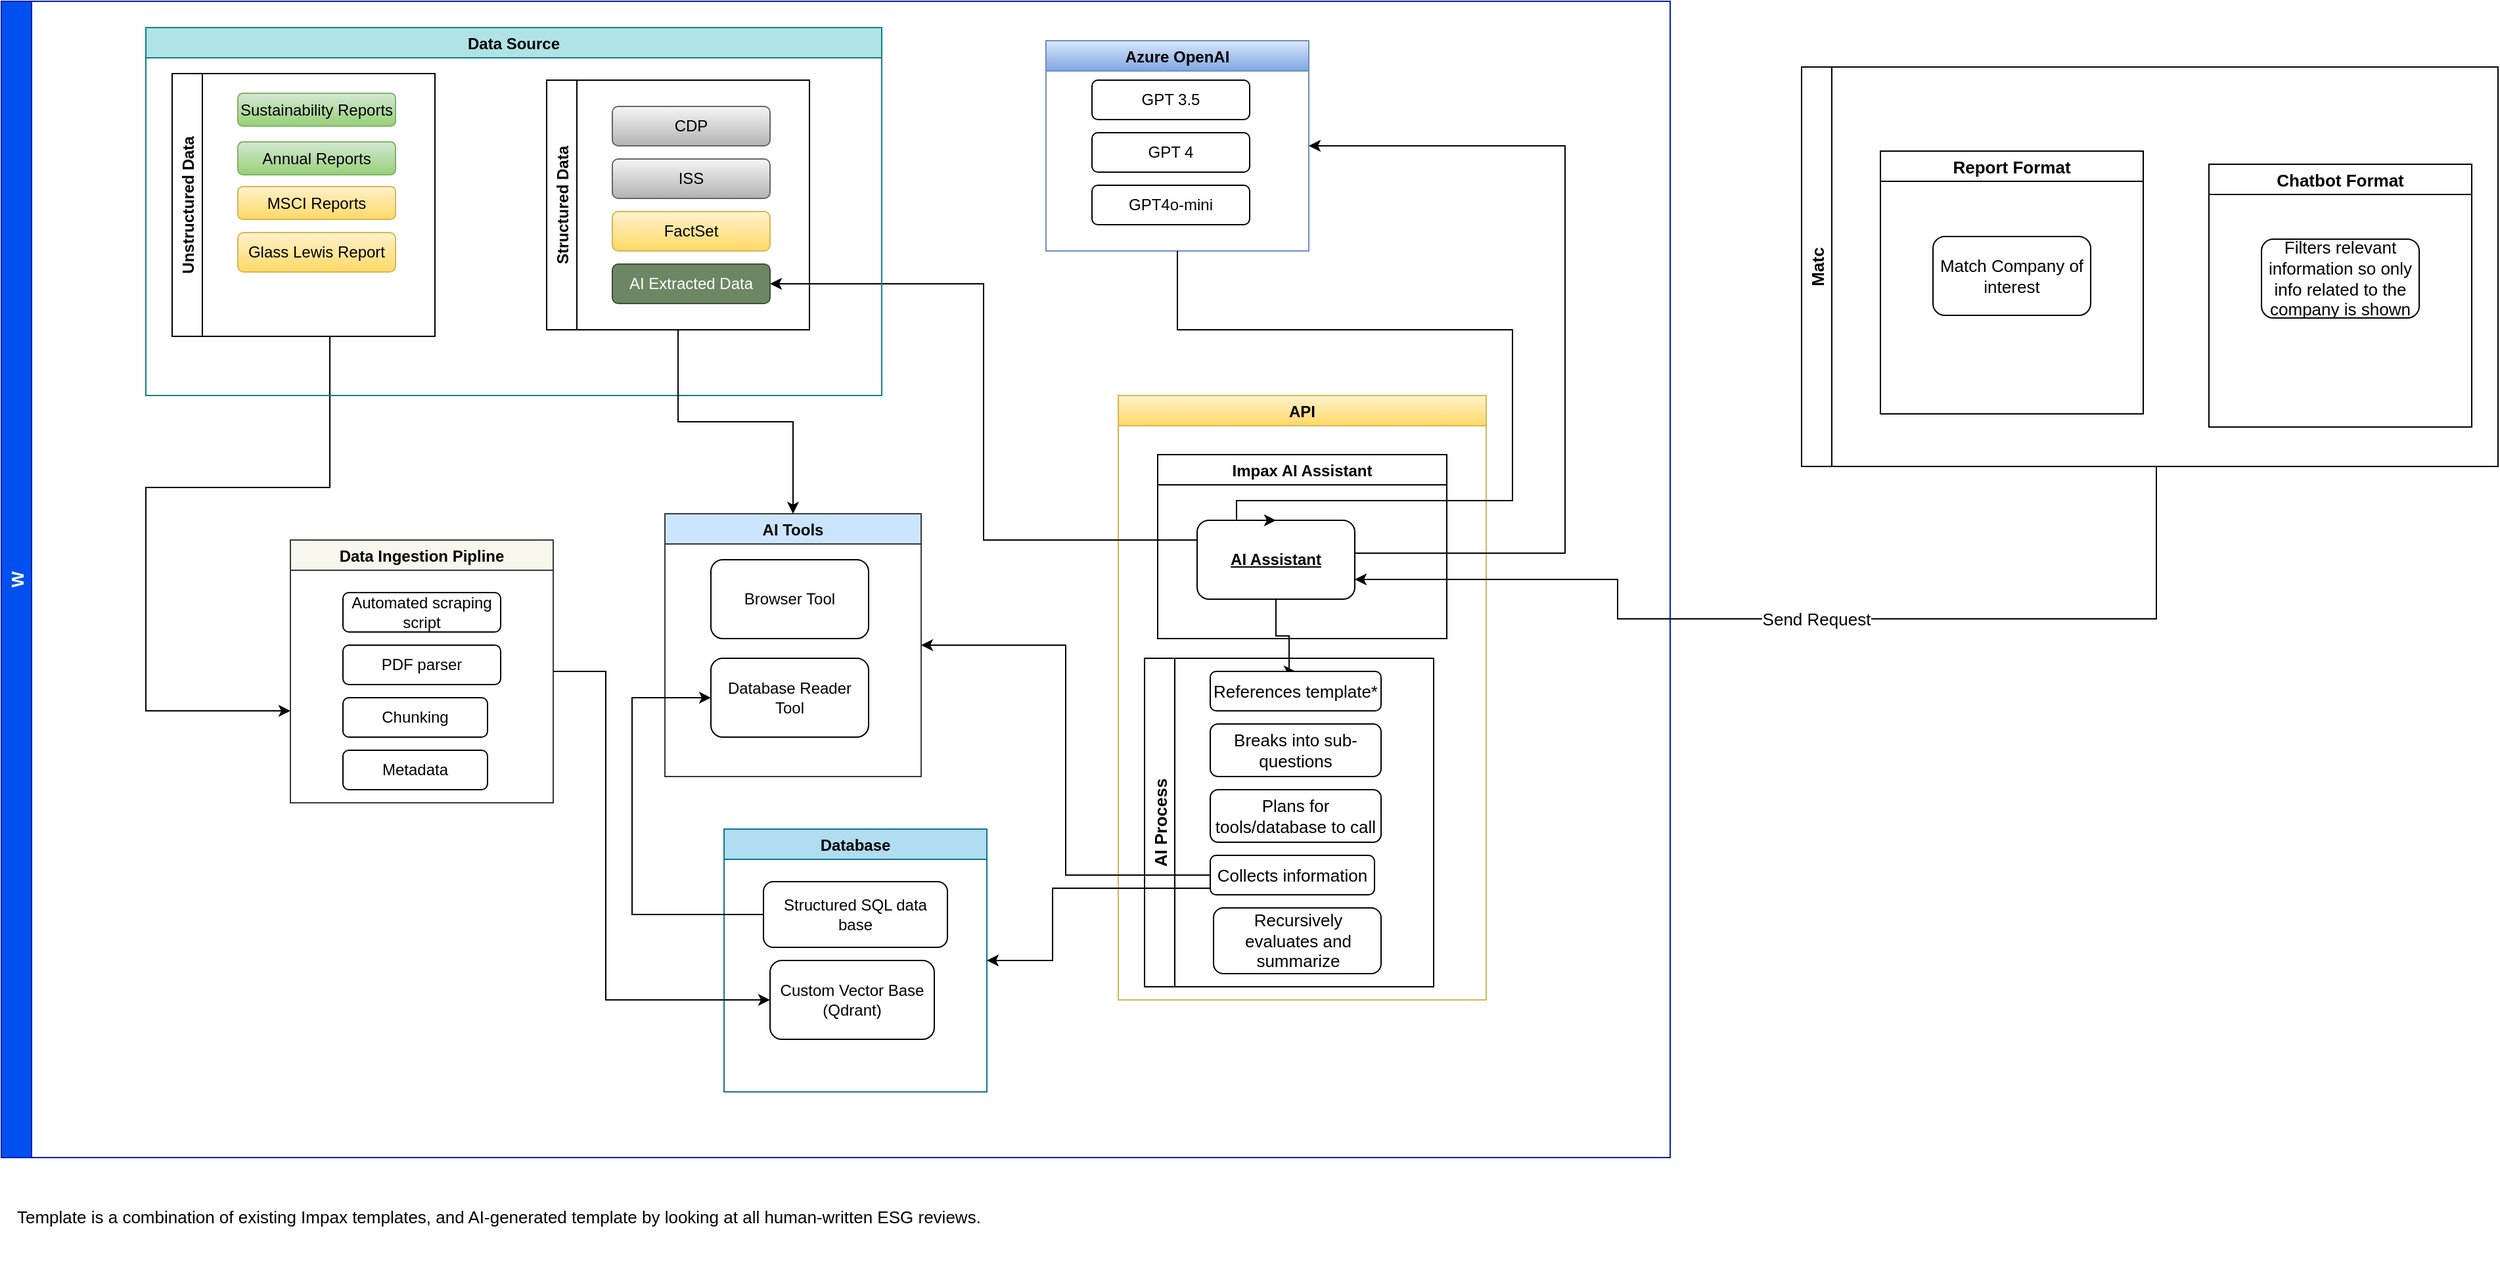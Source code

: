 <mxfile version="20.1.1" type="github">
  <diagram id="tmc6DzVFnJO1wLUBKDYH" name="Page-1">
    <mxGraphModel dx="2968" dy="1168" grid="1" gridSize="10" guides="1" tooltips="1" connect="1" arrows="1" fold="1" page="1" pageScale="1" pageWidth="850" pageHeight="1100" math="0" shadow="0">
      <root>
        <mxCell id="0" />
        <mxCell id="1" parent="0" />
        <mxCell id="HovcwMmP69qifJoBiwdF-56" value="" style="group" vertex="1" connectable="0" parent="1">
          <mxGeometry x="-760" y="120" width="1270" height="960" as="geometry" />
        </mxCell>
        <mxCell id="HovcwMmP69qifJoBiwdF-2" value="Azure OpenAI" style="swimlane;fillColor=#dae8fc;gradientColor=#7ea6e0;strokeColor=#6c8ebf;" vertex="1" parent="HovcwMmP69qifJoBiwdF-56">
          <mxGeometry x="795" y="30" width="200" height="160" as="geometry" />
        </mxCell>
        <mxCell id="HovcwMmP69qifJoBiwdF-19" value="GPT 3.5" style="rounded=1;whiteSpace=wrap;html=1;" vertex="1" parent="HovcwMmP69qifJoBiwdF-2">
          <mxGeometry x="35" y="30" width="120" height="30" as="geometry" />
        </mxCell>
        <mxCell id="HovcwMmP69qifJoBiwdF-20" value="GPT 4" style="rounded=1;whiteSpace=wrap;html=1;" vertex="1" parent="HovcwMmP69qifJoBiwdF-2">
          <mxGeometry x="35" y="70" width="120" height="30" as="geometry" />
        </mxCell>
        <mxCell id="HovcwMmP69qifJoBiwdF-21" value="GPT4o-mini" style="rounded=1;whiteSpace=wrap;html=1;" vertex="1" parent="HovcwMmP69qifJoBiwdF-2">
          <mxGeometry x="35" y="110" width="120" height="30" as="geometry" />
        </mxCell>
        <mxCell id="HovcwMmP69qifJoBiwdF-23" style="edgeStyle=orthogonalEdgeStyle;rounded=0;orthogonalLoop=1;jettySize=auto;html=1;exitX=0.5;exitY=1;exitDx=0;exitDy=0;" edge="1" parent="HovcwMmP69qifJoBiwdF-56" source="HovcwMmP69qifJoBiwdF-25">
          <mxGeometry relative="1" as="geometry">
            <mxPoint x="220" y="540" as="targetPoint" />
            <mxPoint x="250" y="250" as="sourcePoint" />
            <Array as="points">
              <mxPoint x="250" y="255" />
              <mxPoint x="250" y="370" />
              <mxPoint x="110" y="370" />
              <mxPoint x="110" y="540" />
            </Array>
          </mxGeometry>
        </mxCell>
        <mxCell id="HovcwMmP69qifJoBiwdF-4" value="Database" style="swimlane;fillColor=#b1ddf0;strokeColor=#10739e;" vertex="1" parent="HovcwMmP69qifJoBiwdF-56">
          <mxGeometry x="550" y="630" width="200" height="200" as="geometry" />
        </mxCell>
        <mxCell id="HovcwMmP69qifJoBiwdF-9" value="Custom Vector Base (Qdrant)" style="rounded=1;whiteSpace=wrap;html=1;" vertex="1" parent="HovcwMmP69qifJoBiwdF-4">
          <mxGeometry x="35" y="100" width="125" height="60" as="geometry" />
        </mxCell>
        <mxCell id="HovcwMmP69qifJoBiwdF-42" value="Structured SQL data base" style="rounded=1;whiteSpace=wrap;html=1;" vertex="1" parent="HovcwMmP69qifJoBiwdF-4">
          <mxGeometry x="30" y="40" width="140" height="50" as="geometry" />
        </mxCell>
        <mxCell id="HovcwMmP69qifJoBiwdF-5" value="API" style="swimlane;fillColor=#fff2cc;gradientColor=#ffd966;strokeColor=#d6b656;" vertex="1" parent="HovcwMmP69qifJoBiwdF-56">
          <mxGeometry x="850" y="300" width="280" height="460" as="geometry" />
        </mxCell>
        <mxCell id="HovcwMmP69qifJoBiwdF-6" value="Impax AI Assistant" style="swimlane;" vertex="1" parent="HovcwMmP69qifJoBiwdF-5">
          <mxGeometry x="30" y="45" width="220" height="140" as="geometry" />
        </mxCell>
        <mxCell id="HovcwMmP69qifJoBiwdF-7" value="AI Assistant" style="rounded=1;whiteSpace=wrap;html=1;fontStyle=5" vertex="1" parent="HovcwMmP69qifJoBiwdF-6">
          <mxGeometry x="30" y="50" width="120" height="60" as="geometry" />
        </mxCell>
        <mxCell id="HovcwMmP69qifJoBiwdF-18" style="edgeStyle=orthogonalEdgeStyle;rounded=0;orthogonalLoop=1;jettySize=auto;html=1;exitX=0.5;exitY=1;exitDx=0;exitDy=0;entryX=0.5;entryY=0;entryDx=0;entryDy=0;" edge="1" parent="HovcwMmP69qifJoBiwdF-56" source="HovcwMmP69qifJoBiwdF-2" target="HovcwMmP69qifJoBiwdF-7">
          <mxGeometry relative="1" as="geometry">
            <Array as="points">
              <mxPoint x="895" y="250" />
              <mxPoint x="1150" y="250" />
              <mxPoint x="1150" y="380" />
              <mxPoint x="940" y="380" />
            </Array>
          </mxGeometry>
        </mxCell>
        <mxCell id="HovcwMmP69qifJoBiwdF-17" style="edgeStyle=orthogonalEdgeStyle;rounded=0;orthogonalLoop=1;jettySize=auto;html=1;entryX=1;entryY=0.5;entryDx=0;entryDy=0;" edge="1" parent="HovcwMmP69qifJoBiwdF-56" source="HovcwMmP69qifJoBiwdF-7" target="HovcwMmP69qifJoBiwdF-2">
          <mxGeometry relative="1" as="geometry">
            <Array as="points">
              <mxPoint x="1190" y="420" />
              <mxPoint x="1190" y="110" />
            </Array>
          </mxGeometry>
        </mxCell>
        <mxCell id="HovcwMmP69qifJoBiwdF-24" style="edgeStyle=orthogonalEdgeStyle;rounded=0;orthogonalLoop=1;jettySize=auto;html=1;entryX=0;entryY=0.5;entryDx=0;entryDy=0;" edge="1" parent="HovcwMmP69qifJoBiwdF-56" source="HovcwMmP69qifJoBiwdF-10" target="HovcwMmP69qifJoBiwdF-9">
          <mxGeometry relative="1" as="geometry">
            <mxPoint x="580" y="720" as="targetPoint" />
            <Array as="points">
              <mxPoint x="460" y="510" />
              <mxPoint x="460" y="760" />
            </Array>
          </mxGeometry>
        </mxCell>
        <mxCell id="HovcwMmP69qifJoBiwdF-10" value="Data Ingestion Pipline" style="swimlane;startSize=23;fillColor=#f9f7ed;strokeColor=#36393d;" vertex="1" parent="HovcwMmP69qifJoBiwdF-56">
          <mxGeometry x="220" y="410" width="200" height="200" as="geometry" />
        </mxCell>
        <mxCell id="HovcwMmP69qifJoBiwdF-11" value="PDF parser" style="rounded=1;whiteSpace=wrap;html=1;" vertex="1" parent="HovcwMmP69qifJoBiwdF-10">
          <mxGeometry x="40" y="80" width="120" height="30" as="geometry" />
        </mxCell>
        <mxCell id="HovcwMmP69qifJoBiwdF-12" value="Chunking" style="rounded=1;whiteSpace=wrap;html=1;" vertex="1" parent="HovcwMmP69qifJoBiwdF-10">
          <mxGeometry x="40" y="120" width="110" height="30" as="geometry" />
        </mxCell>
        <mxCell id="HovcwMmP69qifJoBiwdF-13" value="Metadata" style="rounded=1;whiteSpace=wrap;html=1;" vertex="1" parent="HovcwMmP69qifJoBiwdF-10">
          <mxGeometry x="40" y="160" width="110" height="30" as="geometry" />
        </mxCell>
        <mxCell id="HovcwMmP69qifJoBiwdF-16" value="Automated scraping script" style="rounded=1;whiteSpace=wrap;html=1;" vertex="1" parent="HovcwMmP69qifJoBiwdF-10">
          <mxGeometry x="40" y="40" width="120" height="30" as="geometry" />
        </mxCell>
        <mxCell id="HovcwMmP69qifJoBiwdF-35" value="AI Tools" style="swimlane;fillColor=#cce5ff;strokeColor=#36393d;" vertex="1" parent="HovcwMmP69qifJoBiwdF-56">
          <mxGeometry x="505" y="390" width="195" height="200" as="geometry" />
        </mxCell>
        <mxCell id="HovcwMmP69qifJoBiwdF-36" value="Browser Tool" style="rounded=1;whiteSpace=wrap;html=1;" vertex="1" parent="HovcwMmP69qifJoBiwdF-35">
          <mxGeometry x="35" y="35" width="120" height="60" as="geometry" />
        </mxCell>
        <mxCell id="HovcwMmP69qifJoBiwdF-37" value="Database Reader Tool" style="rounded=1;whiteSpace=wrap;html=1;" vertex="1" parent="HovcwMmP69qifJoBiwdF-35">
          <mxGeometry x="35" y="110" width="120" height="60" as="geometry" />
        </mxCell>
        <mxCell id="HovcwMmP69qifJoBiwdF-38" style="edgeStyle=orthogonalEdgeStyle;rounded=0;orthogonalLoop=1;jettySize=auto;html=1;entryX=0.5;entryY=0;entryDx=0;entryDy=0;" edge="1" parent="HovcwMmP69qifJoBiwdF-56" source="HovcwMmP69qifJoBiwdF-7" target="HovcwMmP69qifJoBiwdF-50">
          <mxGeometry relative="1" as="geometry">
            <mxPoint x="940" y="510" as="targetPoint" />
            <Array as="points">
              <mxPoint x="970" y="483" />
              <mxPoint x="980" y="483" />
              <mxPoint x="980" y="510" />
            </Array>
          </mxGeometry>
        </mxCell>
        <mxCell id="HovcwMmP69qifJoBiwdF-39" style="edgeStyle=orthogonalEdgeStyle;rounded=0;orthogonalLoop=1;jettySize=auto;html=1;exitX=0;exitY=0.25;exitDx=0;exitDy=0;entryX=1;entryY=0.5;entryDx=0;entryDy=0;" edge="1" parent="HovcwMmP69qifJoBiwdF-56" source="HovcwMmP69qifJoBiwdF-7" target="HovcwMmP69qifJoBiwdF-40">
          <mxGeometry relative="1" as="geometry">
            <mxPoint x="720" y="190" as="targetPoint" />
          </mxGeometry>
        </mxCell>
        <mxCell id="HovcwMmP69qifJoBiwdF-43" style="edgeStyle=orthogonalEdgeStyle;rounded=0;orthogonalLoop=1;jettySize=auto;html=1;entryX=0;entryY=0.5;entryDx=0;entryDy=0;" edge="1" parent="HovcwMmP69qifJoBiwdF-56" source="HovcwMmP69qifJoBiwdF-42" target="HovcwMmP69qifJoBiwdF-37">
          <mxGeometry relative="1" as="geometry">
            <Array as="points">
              <mxPoint x="480" y="695" />
              <mxPoint x="480" y="530" />
            </Array>
          </mxGeometry>
        </mxCell>
        <mxCell id="HovcwMmP69qifJoBiwdF-44" value="W" style="swimlane;horizontal=0;fontSize=13;fillColor=#0050ef;strokeColor=#001DBC;fontColor=#ffffff;" vertex="1" parent="HovcwMmP69qifJoBiwdF-56">
          <mxGeometry width="1270" height="880" as="geometry" />
        </mxCell>
        <mxCell id="HovcwMmP69qifJoBiwdF-47" value="AI Process" style="swimlane;horizontal=0;fontSize=13;" vertex="1" parent="HovcwMmP69qifJoBiwdF-44">
          <mxGeometry x="870" y="500" width="220" height="250" as="geometry" />
        </mxCell>
        <mxCell id="HovcwMmP69qifJoBiwdF-48" value="Breaks into sub-questions" style="rounded=1;whiteSpace=wrap;html=1;fontSize=13;" vertex="1" parent="HovcwMmP69qifJoBiwdF-47">
          <mxGeometry x="50" y="50" width="130" height="40" as="geometry" />
        </mxCell>
        <mxCell id="HovcwMmP69qifJoBiwdF-49" value="Collects information" style="rounded=1;whiteSpace=wrap;html=1;fontSize=13;" vertex="1" parent="HovcwMmP69qifJoBiwdF-47">
          <mxGeometry x="50" y="150" width="125" height="30" as="geometry" />
        </mxCell>
        <mxCell id="HovcwMmP69qifJoBiwdF-50" value="References template*" style="rounded=1;whiteSpace=wrap;html=1;fontSize=13;" vertex="1" parent="HovcwMmP69qifJoBiwdF-47">
          <mxGeometry x="50" y="10" width="130" height="30" as="geometry" />
        </mxCell>
        <mxCell id="HovcwMmP69qifJoBiwdF-52" value="Recursively evaluates and summarize" style="rounded=1;whiteSpace=wrap;html=1;fontSize=13;" vertex="1" parent="HovcwMmP69qifJoBiwdF-47">
          <mxGeometry x="52.5" y="190" width="127.5" height="50" as="geometry" />
        </mxCell>
        <mxCell id="HovcwMmP69qifJoBiwdF-53" value="Plans for tools/database to call" style="rounded=1;whiteSpace=wrap;html=1;fontSize=13;" vertex="1" parent="HovcwMmP69qifJoBiwdF-47">
          <mxGeometry x="50" y="100" width="130" height="40" as="geometry" />
        </mxCell>
        <mxCell id="HovcwMmP69qifJoBiwdF-3" value="Data Source" style="swimlane;fillColor=#b0e3e6;strokeColor=#0e8088;" vertex="1" parent="HovcwMmP69qifJoBiwdF-44">
          <mxGeometry x="110" y="20" width="560" height="280" as="geometry" />
        </mxCell>
        <mxCell id="HovcwMmP69qifJoBiwdF-25" value="Unstructured Data" style="swimlane;horizontal=0;" vertex="1" parent="HovcwMmP69qifJoBiwdF-3">
          <mxGeometry x="20" y="35" width="200" height="200" as="geometry" />
        </mxCell>
        <mxCell id="HovcwMmP69qifJoBiwdF-14" value="Sustainability Reports" style="rounded=1;whiteSpace=wrap;html=1;fillColor=#d5e8d4;gradientColor=#97d077;strokeColor=#82b366;" vertex="1" parent="HovcwMmP69qifJoBiwdF-25">
          <mxGeometry x="50" y="15" width="120" height="25" as="geometry" />
        </mxCell>
        <mxCell id="HovcwMmP69qifJoBiwdF-15" value="Annual Reports" style="rounded=1;whiteSpace=wrap;html=1;fillColor=#d5e8d4;gradientColor=#97d077;strokeColor=#82b366;" vertex="1" parent="HovcwMmP69qifJoBiwdF-25">
          <mxGeometry x="50" y="52" width="120" height="25" as="geometry" />
        </mxCell>
        <mxCell id="HovcwMmP69qifJoBiwdF-27" value="MSCI Reports" style="rounded=1;whiteSpace=wrap;html=1;fillColor=#fff2cc;gradientColor=#ffd966;strokeColor=#d6b656;" vertex="1" parent="HovcwMmP69qifJoBiwdF-25">
          <mxGeometry x="50" y="86" width="120" height="25" as="geometry" />
        </mxCell>
        <mxCell id="HovcwMmP69qifJoBiwdF-28" value="Glass Lewis Report" style="rounded=1;whiteSpace=wrap;html=1;fillColor=#fff2cc;gradientColor=#ffd966;strokeColor=#d6b656;" vertex="1" parent="HovcwMmP69qifJoBiwdF-25">
          <mxGeometry x="50" y="121" width="120" height="30" as="geometry" />
        </mxCell>
        <mxCell id="HovcwMmP69qifJoBiwdF-29" value="Structured Data" style="swimlane;horizontal=0;" vertex="1" parent="HovcwMmP69qifJoBiwdF-3">
          <mxGeometry x="305" y="40" width="200" height="190" as="geometry" />
        </mxCell>
        <mxCell id="HovcwMmP69qifJoBiwdF-31" value="CDP" style="rounded=1;whiteSpace=wrap;html=1;fillColor=#f5f5f5;gradientColor=#b3b3b3;strokeColor=#666666;" vertex="1" parent="HovcwMmP69qifJoBiwdF-29">
          <mxGeometry x="50" y="20" width="120" height="30" as="geometry" />
        </mxCell>
        <mxCell id="HovcwMmP69qifJoBiwdF-32" value="ISS" style="rounded=1;whiteSpace=wrap;html=1;fillColor=#f5f5f5;gradientColor=#b3b3b3;strokeColor=#666666;" vertex="1" parent="HovcwMmP69qifJoBiwdF-29">
          <mxGeometry x="50" y="60" width="120" height="30" as="geometry" />
        </mxCell>
        <mxCell id="HovcwMmP69qifJoBiwdF-33" value="FactSet" style="rounded=1;whiteSpace=wrap;html=1;fillColor=#fff2cc;gradientColor=#ffd966;strokeColor=#d6b656;" vertex="1" parent="HovcwMmP69qifJoBiwdF-29">
          <mxGeometry x="50" y="100" width="120" height="30" as="geometry" />
        </mxCell>
        <mxCell id="HovcwMmP69qifJoBiwdF-40" value="AI Extracted Data" style="rounded=1;whiteSpace=wrap;html=1;fillColor=#6d8764;strokeColor=#3A5431;fontColor=#ffffff;" vertex="1" parent="HovcwMmP69qifJoBiwdF-29">
          <mxGeometry x="50" y="140" width="120" height="30" as="geometry" />
        </mxCell>
        <mxCell id="HovcwMmP69qifJoBiwdF-51" value="Template is a combination of existing Impax templates, and AI-generated template by looking at all human-written ESG reviews." style="text;html=1;strokeColor=none;fillColor=none;align=left;verticalAlign=middle;whiteSpace=wrap;rounded=0;fontSize=13;" vertex="1" parent="HovcwMmP69qifJoBiwdF-56">
          <mxGeometry x="10" y="890" width="1160" height="70" as="geometry" />
        </mxCell>
        <mxCell id="HovcwMmP69qifJoBiwdF-54" style="edgeStyle=orthogonalEdgeStyle;rounded=0;orthogonalLoop=1;jettySize=auto;html=1;exitX=0;exitY=0.5;exitDx=0;exitDy=0;entryX=1;entryY=0.5;entryDx=0;entryDy=0;fontSize=13;" edge="1" parent="HovcwMmP69qifJoBiwdF-56" source="HovcwMmP69qifJoBiwdF-49" target="HovcwMmP69qifJoBiwdF-35">
          <mxGeometry relative="1" as="geometry" />
        </mxCell>
        <mxCell id="HovcwMmP69qifJoBiwdF-34" style="edgeStyle=orthogonalEdgeStyle;rounded=0;orthogonalLoop=1;jettySize=auto;html=1;exitX=0.5;exitY=1;exitDx=0;exitDy=0;" edge="1" parent="HovcwMmP69qifJoBiwdF-56" source="HovcwMmP69qifJoBiwdF-29" target="HovcwMmP69qifJoBiwdF-35">
          <mxGeometry relative="1" as="geometry">
            <mxPoint x="570" y="410" as="targetPoint" />
          </mxGeometry>
        </mxCell>
        <mxCell id="HovcwMmP69qifJoBiwdF-55" style="edgeStyle=orthogonalEdgeStyle;rounded=0;orthogonalLoop=1;jettySize=auto;html=1;exitX=0;exitY=0.5;exitDx=0;exitDy=0;entryX=1;entryY=0.5;entryDx=0;entryDy=0;fontSize=13;" edge="1" parent="HovcwMmP69qifJoBiwdF-56" source="HovcwMmP69qifJoBiwdF-49" target="HovcwMmP69qifJoBiwdF-4">
          <mxGeometry relative="1" as="geometry">
            <Array as="points">
              <mxPoint x="800" y="675" />
              <mxPoint x="800" y="730" />
            </Array>
          </mxGeometry>
        </mxCell>
        <mxCell id="HovcwMmP69qifJoBiwdF-62" value="Send Request" style="edgeStyle=orthogonalEdgeStyle;rounded=0;orthogonalLoop=1;jettySize=auto;html=1;fontSize=13;exitX=0.5;exitY=1;exitDx=0;exitDy=0;entryX=1;entryY=0.75;entryDx=0;entryDy=0;" edge="1" parent="1" source="HovcwMmP69qifJoBiwdF-57" target="HovcwMmP69qifJoBiwdF-7">
          <mxGeometry relative="1" as="geometry">
            <mxPoint x="230" y="550" as="targetPoint" />
            <mxPoint x="860" y="490" as="sourcePoint" />
            <Array as="points">
              <mxPoint x="880" y="474" />
              <mxPoint x="880" y="590" />
              <mxPoint x="470" y="590" />
              <mxPoint x="470" y="560" />
            </Array>
          </mxGeometry>
        </mxCell>
        <mxCell id="HovcwMmP69qifJoBiwdF-57" value="Matc" style="swimlane;horizontal=0;fontSize=13;" vertex="1" parent="1">
          <mxGeometry x="610" y="170" width="530" height="304" as="geometry" />
        </mxCell>
        <mxCell id="HovcwMmP69qifJoBiwdF-58" value="Report Format" style="swimlane;fontSize=13;" vertex="1" parent="HovcwMmP69qifJoBiwdF-57">
          <mxGeometry x="60" y="64" width="200" height="200" as="geometry" />
        </mxCell>
        <mxCell id="HovcwMmP69qifJoBiwdF-59" value="Match Company of interest" style="rounded=1;whiteSpace=wrap;html=1;fontSize=13;" vertex="1" parent="HovcwMmP69qifJoBiwdF-58">
          <mxGeometry x="40" y="65" width="120" height="60" as="geometry" />
        </mxCell>
        <mxCell id="HovcwMmP69qifJoBiwdF-60" value="Chatbot Format" style="swimlane;fontSize=13;" vertex="1" parent="HovcwMmP69qifJoBiwdF-57">
          <mxGeometry x="310" y="74" width="200" height="200" as="geometry" />
        </mxCell>
        <mxCell id="HovcwMmP69qifJoBiwdF-61" value="Filters relevant information so only info related to the company is shown" style="rounded=1;whiteSpace=wrap;html=1;fontSize=13;" vertex="1" parent="HovcwMmP69qifJoBiwdF-60">
          <mxGeometry x="40" y="57" width="120" height="60" as="geometry" />
        </mxCell>
      </root>
    </mxGraphModel>
  </diagram>
</mxfile>
